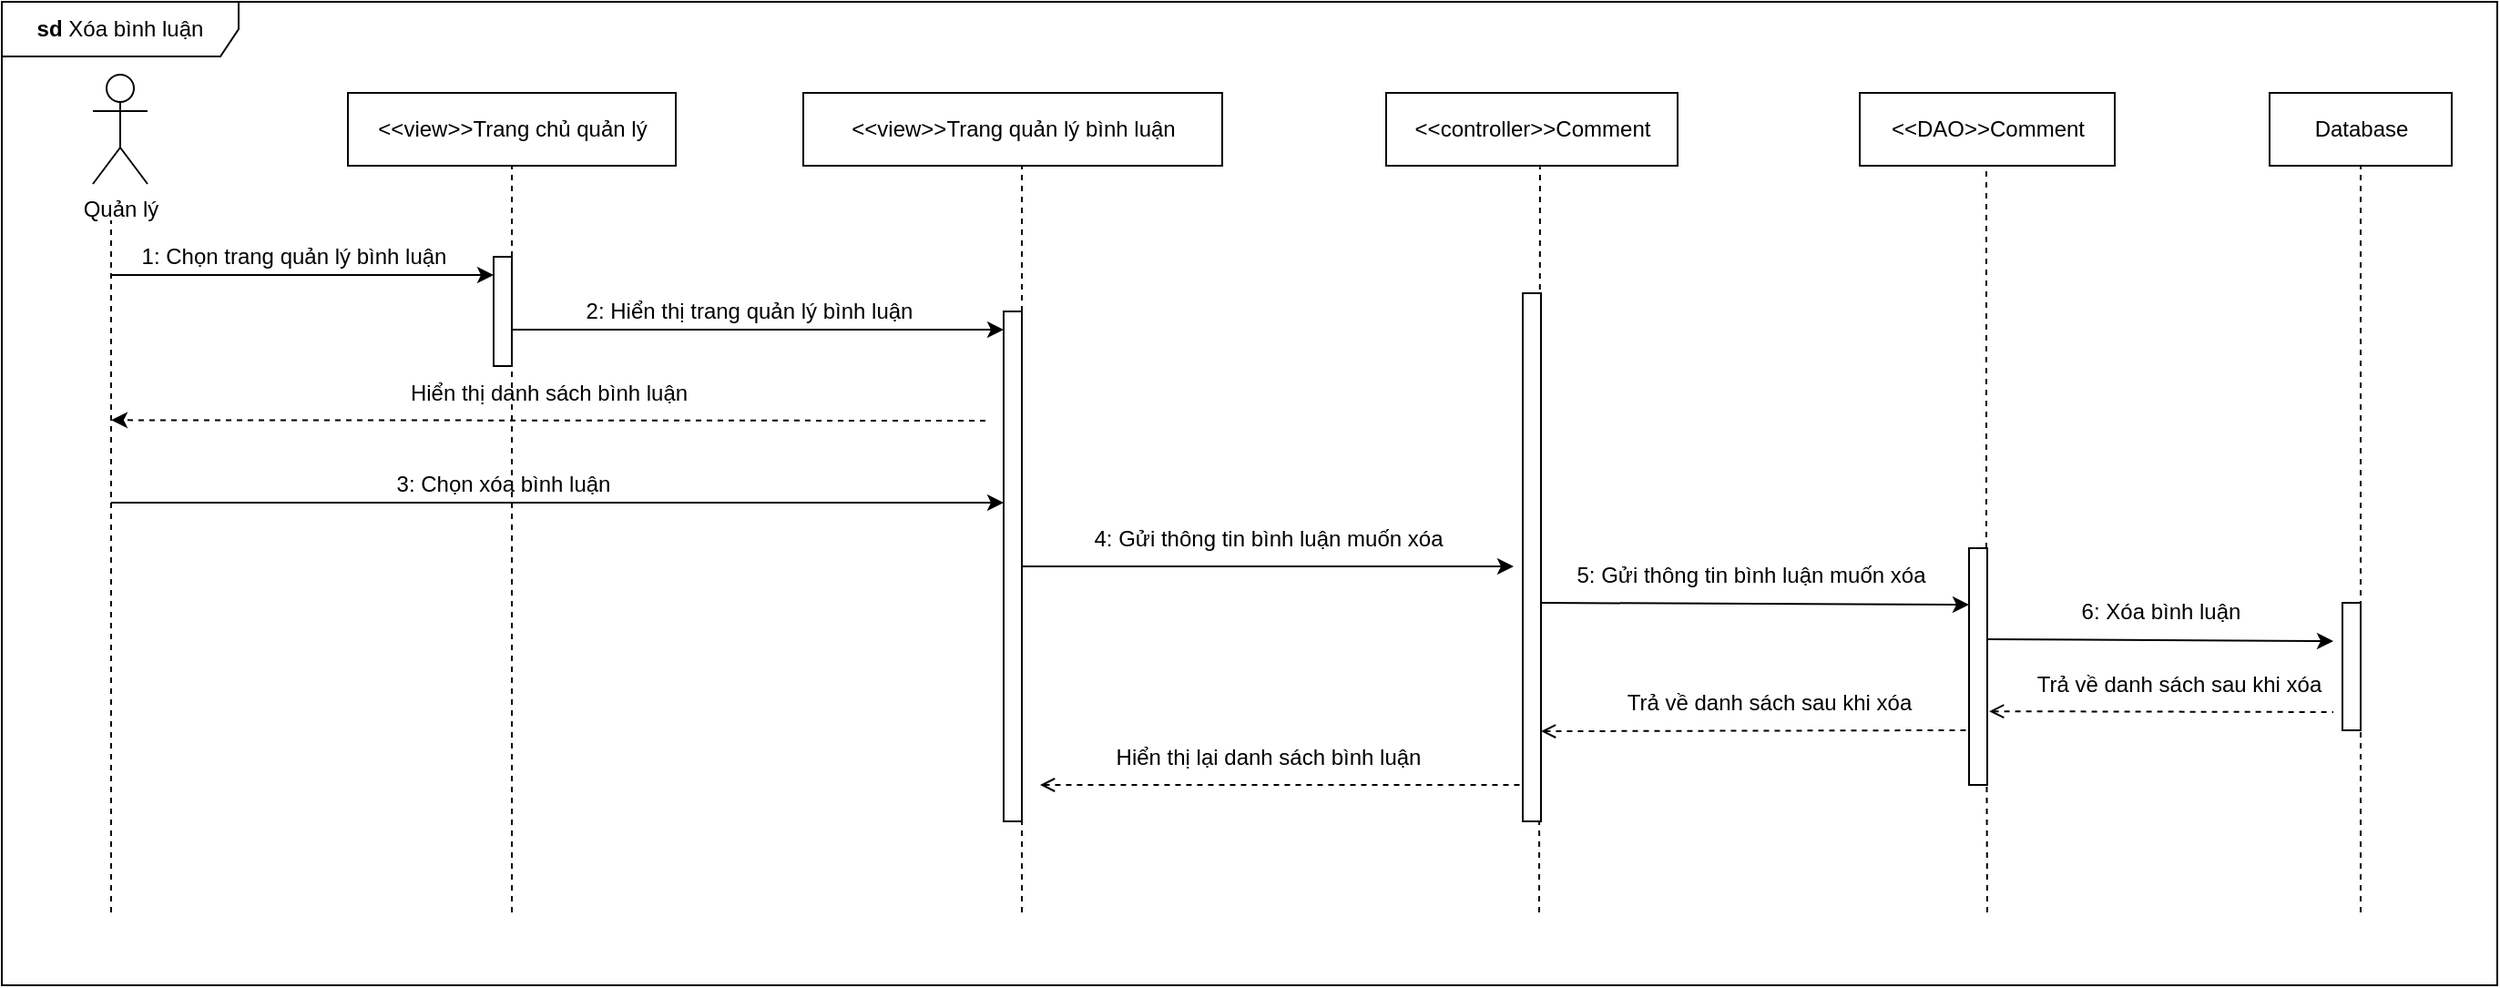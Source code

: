 <mxfile version="20.6.0" type="device"><diagram id="asjjTaxxDbduJ_uwMJDM" name="Page-1"><mxGraphModel dx="1173" dy="635" grid="1" gridSize="10" guides="1" tooltips="1" connect="1" arrows="1" fold="1" page="1" pageScale="1" pageWidth="850" pageHeight="1100" math="0" shadow="0"><root><mxCell id="0"/><mxCell id="1" parent="0"/><mxCell id="PbMtfc2Mm91NxUPL8bgm-46" value="&lt;b&gt;sd &lt;/b&gt;Xóa bình luận" style="shape=umlFrame;whiteSpace=wrap;html=1;width=130;height=30;" parent="1" vertex="1"><mxGeometry x="30" y="60" width="1370" height="540" as="geometry"/></mxCell><mxCell id="PbMtfc2Mm91NxUPL8bgm-1" value="Quản lý" style="shape=umlActor;verticalLabelPosition=bottom;verticalAlign=top;html=1;outlineConnect=0;" parent="1" vertex="1"><mxGeometry x="80" y="100" width="30" height="60" as="geometry"/></mxCell><mxCell id="PbMtfc2Mm91NxUPL8bgm-5" value="&amp;lt;&amp;lt;view&amp;gt;&amp;gt;Trang chủ quản lý" style="html=1;" parent="1" vertex="1"><mxGeometry x="220" y="110" width="180" height="40" as="geometry"/></mxCell><mxCell id="PbMtfc2Mm91NxUPL8bgm-6" value="&amp;lt;&amp;lt;controller&amp;gt;&amp;gt;Comment" style="html=1;" parent="1" vertex="1"><mxGeometry x="790" y="110" width="160" height="40" as="geometry"/></mxCell><mxCell id="PbMtfc2Mm91NxUPL8bgm-7" value="&amp;lt;&amp;lt;DAO&amp;gt;&amp;gt;Comment" style="html=1;" parent="1" vertex="1"><mxGeometry x="1050" y="110" width="140" height="40" as="geometry"/></mxCell><mxCell id="PbMtfc2Mm91NxUPL8bgm-8" value="Database" style="html=1;" parent="1" vertex="1"><mxGeometry x="1275" y="110" width="100" height="40" as="geometry"/></mxCell><mxCell id="PbMtfc2Mm91NxUPL8bgm-10" value="" style="endArrow=none;dashed=1;html=1;rounded=0;" parent="1" edge="1"><mxGeometry width="50" height="50" relative="1" as="geometry"><mxPoint x="90" y="560" as="sourcePoint"/><mxPoint x="90" y="180" as="targetPoint"/></mxGeometry></mxCell><mxCell id="PbMtfc2Mm91NxUPL8bgm-11" value="" style="endArrow=classic;html=1;rounded=0;entryX=0;entryY=0.167;entryDx=0;entryDy=0;entryPerimeter=0;" parent="1" target="PbMtfc2Mm91NxUPL8bgm-15" edge="1"><mxGeometry width="50" height="50" relative="1" as="geometry"><mxPoint x="90" y="210" as="sourcePoint"/><mxPoint x="280" y="211" as="targetPoint"/></mxGeometry></mxCell><mxCell id="PbMtfc2Mm91NxUPL8bgm-12" value="" style="endArrow=none;dashed=1;html=1;rounded=0;entryX=0.5;entryY=1;entryDx=0;entryDy=0;" parent="1" target="PbMtfc2Mm91NxUPL8bgm-5" edge="1"><mxGeometry width="50" height="50" relative="1" as="geometry"><mxPoint x="310" y="560" as="sourcePoint"/><mxPoint x="340" y="200" as="targetPoint"/></mxGeometry></mxCell><mxCell id="PbMtfc2Mm91NxUPL8bgm-13" value="1: Chọn trang quản lý bình luận" style="text;html=1;align=center;verticalAlign=middle;resizable=0;points=[];autosize=1;strokeColor=none;fillColor=none;" parent="1" vertex="1"><mxGeometry x="95" y="185" width="190" height="30" as="geometry"/></mxCell><mxCell id="PbMtfc2Mm91NxUPL8bgm-15" value="" style="html=1;points=[];perimeter=orthogonalPerimeter;" parent="1" vertex="1"><mxGeometry x="300" y="200" width="10" height="60" as="geometry"/></mxCell><mxCell id="PbMtfc2Mm91NxUPL8bgm-16" value="" style="endArrow=classic;html=1;rounded=0;" parent="1" edge="1"><mxGeometry width="50" height="50" relative="1" as="geometry"><mxPoint x="310" y="240" as="sourcePoint"/><mxPoint x="580" y="240" as="targetPoint"/></mxGeometry></mxCell><mxCell id="PbMtfc2Mm91NxUPL8bgm-17" value="" style="endArrow=none;dashed=1;html=1;rounded=0;entryX=0.528;entryY=1.017;entryDx=0;entryDy=0;entryPerimeter=0;" parent="1" target="PbMtfc2Mm91NxUPL8bgm-6" edge="1"><mxGeometry width="50" height="50" relative="1" as="geometry"><mxPoint x="874" y="560" as="sourcePoint"/><mxPoint x="872.25" y="150" as="targetPoint"/></mxGeometry></mxCell><mxCell id="PbMtfc2Mm91NxUPL8bgm-19" value="" style="endArrow=none;dashed=1;html=1;rounded=0;entryX=0.5;entryY=1;entryDx=0;entryDy=0;startArrow=none;" parent="1" source="PbMtfc2Mm91NxUPL8bgm-45" edge="1"><mxGeometry width="50" height="50" relative="1" as="geometry"><mxPoint x="1119.5" y="640" as="sourcePoint"/><mxPoint x="1119.5" y="150" as="targetPoint"/></mxGeometry></mxCell><mxCell id="PbMtfc2Mm91NxUPL8bgm-24" value="" style="endArrow=none;dashed=1;html=1;rounded=0;entryX=0.5;entryY=1;entryDx=0;entryDy=0;startArrow=none;" parent="1" target="PbMtfc2Mm91NxUPL8bgm-8" edge="1"><mxGeometry width="50" height="50" relative="1" as="geometry"><mxPoint x="1325" y="560" as="sourcePoint"/><mxPoint x="1375" y="270" as="targetPoint"/></mxGeometry></mxCell><mxCell id="PbMtfc2Mm91NxUPL8bgm-44" value="" style="html=1;points=[];perimeter=orthogonalPerimeter;" parent="1" vertex="1"><mxGeometry x="865" y="220" width="10" height="290" as="geometry"/></mxCell><mxCell id="CXyfDwtnlCf071ItUu4t-3" value="&amp;lt;&amp;lt;view&amp;gt;&amp;gt;Trang quản lý bình luận" style="html=1;" parent="1" vertex="1"><mxGeometry x="470" y="110" width="230" height="40" as="geometry"/></mxCell><mxCell id="CXyfDwtnlCf071ItUu4t-4" value="" style="endArrow=none;dashed=1;html=1;rounded=0;" parent="1" edge="1"><mxGeometry width="50" height="50" relative="1" as="geometry"><mxPoint x="590" y="560" as="sourcePoint"/><mxPoint x="590" y="150" as="targetPoint"/></mxGeometry></mxCell><mxCell id="PbMtfc2Mm91NxUPL8bgm-45" value="" style="html=1;points=[];perimeter=orthogonalPerimeter;" parent="1" vertex="1"><mxGeometry x="1110" y="360" width="10" height="130" as="geometry"/></mxCell><mxCell id="S-G5bxxULWOog6-uAbpq-8" value="" style="endArrow=none;dashed=1;html=1;rounded=0;entryX=0.973;entryY=0.993;entryDx=0;entryDy=0;entryPerimeter=0;" parent="1" target="PbMtfc2Mm91NxUPL8bgm-45" edge="1"><mxGeometry width="50" height="50" relative="1" as="geometry"><mxPoint x="1120" y="560" as="sourcePoint"/><mxPoint x="1119.5" y="150" as="targetPoint"/></mxGeometry></mxCell><mxCell id="S-G5bxxULWOog6-uAbpq-33" value="2: Hiển thị trang quản lý bình luận" style="text;html=1;align=center;verticalAlign=middle;resizable=0;points=[];autosize=1;strokeColor=none;fillColor=none;" parent="1" vertex="1"><mxGeometry x="340" y="215" width="200" height="30" as="geometry"/></mxCell><mxCell id="S-G5bxxULWOog6-uAbpq-38" value="" style="html=1;points=[];perimeter=orthogonalPerimeter;" parent="1" vertex="1"><mxGeometry x="1315" y="390" width="10" height="70" as="geometry"/></mxCell><mxCell id="S-G5bxxULWOog6-uAbpq-41" value="" style="endArrow=classic;html=1;rounded=0;dashed=1;" parent="1" edge="1"><mxGeometry width="50" height="50" relative="1" as="geometry"><mxPoint x="570" y="290" as="sourcePoint"/><mxPoint x="90" y="289.68" as="targetPoint"/></mxGeometry></mxCell><mxCell id="S-G5bxxULWOog6-uAbpq-43" value="" style="html=1;points=[];perimeter=orthogonalPerimeter;" parent="1" vertex="1"><mxGeometry x="580" y="230" width="10" height="280" as="geometry"/></mxCell><mxCell id="S-G5bxxULWOog6-uAbpq-44" value="Hiển thị danh sách bình luận" style="text;html=1;align=center;verticalAlign=middle;resizable=0;points=[];autosize=1;strokeColor=none;fillColor=none;" parent="1" vertex="1"><mxGeometry x="240" y="260" width="180" height="30" as="geometry"/></mxCell><mxCell id="S-G5bxxULWOog6-uAbpq-45" value="" style="endArrow=classic;html=1;rounded=0;" parent="1" edge="1"><mxGeometry width="50" height="50" relative="1" as="geometry"><mxPoint x="90" y="335" as="sourcePoint"/><mxPoint x="580" y="335" as="targetPoint"/></mxGeometry></mxCell><mxCell id="S-G5bxxULWOog6-uAbpq-46" value="3: Chọn xóa bình luận" style="text;html=1;align=center;verticalAlign=middle;resizable=0;points=[];autosize=1;strokeColor=none;fillColor=none;" parent="1" vertex="1"><mxGeometry x="235" y="310" width="140" height="30" as="geometry"/></mxCell><mxCell id="S-G5bxxULWOog6-uAbpq-47" value="" style="endArrow=classic;html=1;rounded=0;" parent="1" edge="1"><mxGeometry width="50" height="50" relative="1" as="geometry"><mxPoint x="590" y="370" as="sourcePoint"/><mxPoint x="860" y="370" as="targetPoint"/></mxGeometry></mxCell><mxCell id="S-G5bxxULWOog6-uAbpq-48" value="4: Gửi thông tin bình luận muốn xóa" style="text;html=1;align=center;verticalAlign=middle;resizable=0;points=[];autosize=1;strokeColor=none;fillColor=none;" parent="1" vertex="1"><mxGeometry x="615" y="340" width="220" height="30" as="geometry"/></mxCell><mxCell id="S-G5bxxULWOog6-uAbpq-49" value="" style="endArrow=classic;html=1;rounded=0;exitX=1.346;exitY=0.695;exitDx=0;exitDy=0;exitPerimeter=0;" parent="1" edge="1"><mxGeometry width="50" height="50" relative="1" as="geometry"><mxPoint x="875" y="390" as="sourcePoint"/><mxPoint x="1110" y="391" as="targetPoint"/></mxGeometry></mxCell><mxCell id="S-G5bxxULWOog6-uAbpq-50" value="5: Gửi thông tin bình luận muốn xóa" style="text;html=1;align=center;verticalAlign=middle;resizable=0;points=[];autosize=1;strokeColor=none;fillColor=none;" parent="1" vertex="1"><mxGeometry x="880" y="360" width="220" height="30" as="geometry"/></mxCell><mxCell id="S-G5bxxULWOog6-uAbpq-51" value="" style="endArrow=classic;html=1;rounded=0;exitX=1.346;exitY=0.695;exitDx=0;exitDy=0;exitPerimeter=0;" parent="1" edge="1"><mxGeometry width="50" height="50" relative="1" as="geometry"><mxPoint x="1120" y="410" as="sourcePoint"/><mxPoint x="1310" y="411" as="targetPoint"/></mxGeometry></mxCell><mxCell id="S-G5bxxULWOog6-uAbpq-52" value="6: Xóa bình luận" style="text;html=1;align=center;verticalAlign=middle;resizable=0;points=[];autosize=1;strokeColor=none;fillColor=none;" parent="1" vertex="1"><mxGeometry x="1160" y="380" width="110" height="30" as="geometry"/></mxCell><mxCell id="S-G5bxxULWOog6-uAbpq-53" value="" style="endArrow=none;dashed=1;html=1;rounded=0;startArrow=open;startFill=0;exitX=1.107;exitY=0.689;exitDx=0;exitDy=0;exitPerimeter=0;" parent="1" edge="1" source="PbMtfc2Mm91NxUPL8bgm-45"><mxGeometry width="50" height="50" relative="1" as="geometry"><mxPoint x="1130" y="450" as="sourcePoint"/><mxPoint x="1310" y="450" as="targetPoint"/></mxGeometry></mxCell><mxCell id="S-G5bxxULWOog6-uAbpq-54" value="Trả về danh sách sau khi xóa" style="text;html=1;align=center;verticalAlign=middle;resizable=0;points=[];autosize=1;strokeColor=none;fillColor=none;" parent="1" vertex="1"><mxGeometry x="1135" y="420" width="180" height="30" as="geometry"/></mxCell><mxCell id="S-G5bxxULWOog6-uAbpq-55" value="" style="endArrow=none;dashed=1;html=1;rounded=0;startArrow=open;startFill=0;exitX=1.249;exitY=0.823;exitDx=0;exitDy=0;exitPerimeter=0;entryX=0;entryY=0.769;entryDx=0;entryDy=0;entryPerimeter=0;" parent="1" target="PbMtfc2Mm91NxUPL8bgm-45" edge="1"><mxGeometry width="50" height="50" relative="1" as="geometry"><mxPoint x="875" y="460.53" as="sourcePoint"/><mxPoint x="1062.51" y="460" as="targetPoint"/></mxGeometry></mxCell><mxCell id="S-G5bxxULWOog6-uAbpq-57" value="" style="endArrow=none;dashed=1;html=1;rounded=0;startArrow=open;startFill=0;entryX=0;entryY=0.769;entryDx=0;entryDy=0;entryPerimeter=0;" parent="1" edge="1"><mxGeometry width="50" height="50" relative="1" as="geometry"><mxPoint x="600" y="490" as="sourcePoint"/><mxPoint x="865" y="489.97" as="targetPoint"/></mxGeometry></mxCell><mxCell id="S-G5bxxULWOog6-uAbpq-58" value="Hiển thị lại danh sách bình luận" style="text;html=1;align=center;verticalAlign=middle;resizable=0;points=[];autosize=1;strokeColor=none;fillColor=none;" parent="1" vertex="1"><mxGeometry x="630" y="460" width="190" height="30" as="geometry"/></mxCell><mxCell id="S-G5bxxULWOog6-uAbpq-59" value="Trả về danh sách sau khi xóa" style="text;html=1;align=center;verticalAlign=middle;resizable=0;points=[];autosize=1;strokeColor=none;fillColor=none;" parent="1" vertex="1"><mxGeometry x="910" y="430" width="180" height="30" as="geometry"/></mxCell></root></mxGraphModel></diagram></mxfile>